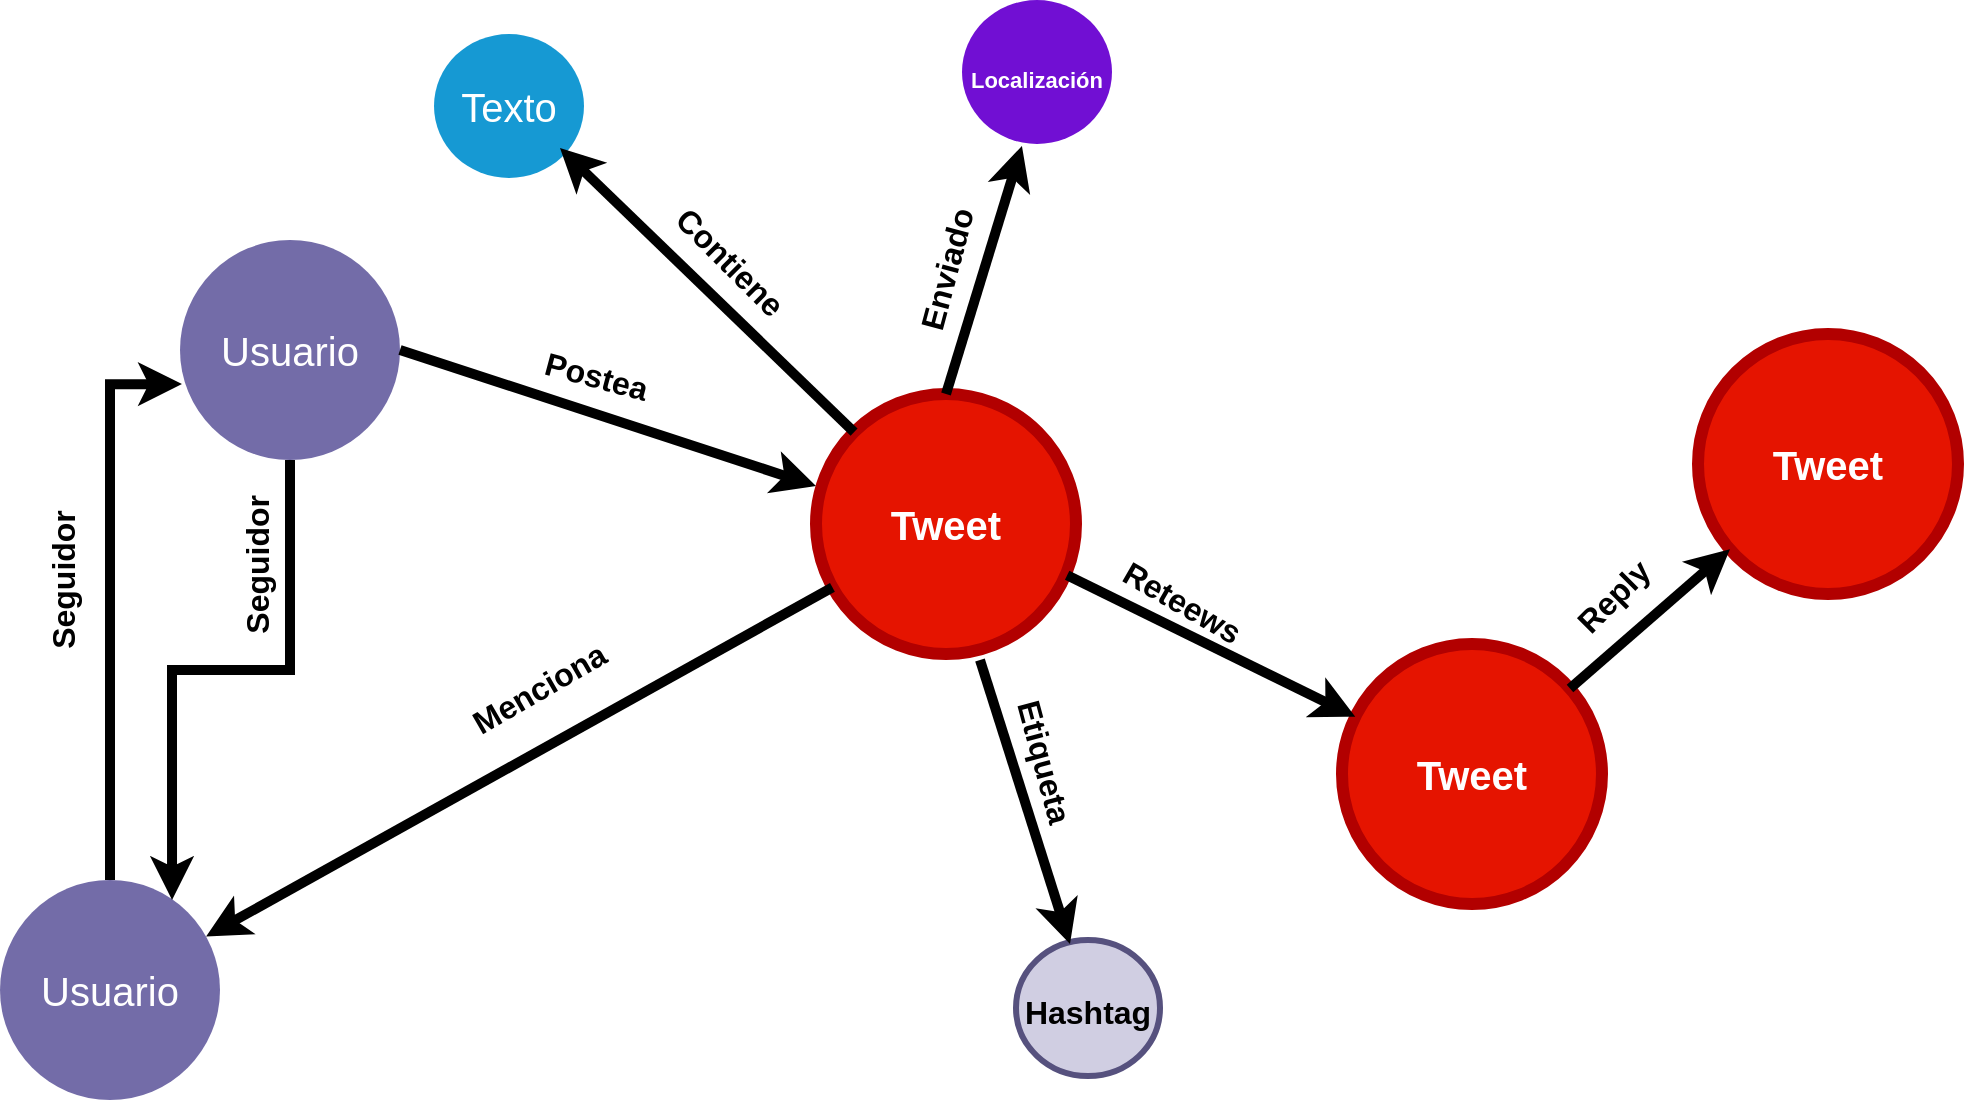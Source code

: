 <mxfile version="14.3.1" type="github">
  <diagram id="KC8PF-FosY6KFDm54O1g" name="Page-1">
    <mxGraphModel dx="1350" dy="804" grid="0" gridSize="10" guides="1" tooltips="1" connect="1" arrows="1" fold="1" page="1" pageScale="1" pageWidth="1100" pageHeight="850" math="0" shadow="0">
      <root>
        <mxCell id="0" />
        <mxCell id="1" parent="0" />
        <mxCell id="KFS9D50GNIWML1RvZ2ow-3" value="Texto" style="ellipse;whiteSpace=wrap;html=1;shadow=0;fontFamily=Helvetica;fontSize=20;fontColor=#FFFFFF;align=center;strokeWidth=3;fillColor=#1699D3;strokeColor=none;" parent="1" vertex="1">
          <mxGeometry x="299" y="188" width="75" height="72" as="geometry" />
        </mxCell>
        <mxCell id="KFS9D50GNIWML1RvZ2ow-8" value="&lt;font style=&quot;font-size: 16px&quot;&gt;&lt;b&gt;&lt;font style=&quot;font-size: 16px&quot;&gt;Hashtag&lt;/font&gt;&lt;/b&gt;&lt;/font&gt;" style="ellipse;whiteSpace=wrap;html=1;shadow=0;fontFamily=Helvetica;fontSize=20;align=center;strokeWidth=3;fillColor=#d0cee2;strokeColor=#56517e;" parent="1" vertex="1">
          <mxGeometry x="590" y="641" width="72" height="68" as="geometry" />
        </mxCell>
        <mxCell id="KFS9D50GNIWML1RvZ2ow-16" value="&lt;h3 style=&quot;font-size: 20px&quot;&gt;Tweet&lt;/h3&gt;" style="ellipse;whiteSpace=wrap;html=1;shadow=0;fontFamily=Helvetica;fontSize=30;fontColor=#ffffff;align=center;strokeColor=#B20000;strokeWidth=6;fillColor=#e51400;fontStyle=1;" parent="1" vertex="1">
          <mxGeometry x="490" y="368" width="130" height="130" as="geometry" />
        </mxCell>
        <mxCell id="KFS9D50GNIWML1RvZ2ow-49" style="edgeStyle=orthogonalEdgeStyle;rounded=0;orthogonalLoop=1;jettySize=auto;html=1;entryX=0.009;entryY=0.655;entryDx=0;entryDy=0;entryPerimeter=0;strokeWidth=5;fontSize=16;" parent="1" source="KFS9D50GNIWML1RvZ2ow-17" target="KFS9D50GNIWML1RvZ2ow-32" edge="1">
          <mxGeometry relative="1" as="geometry" />
        </mxCell>
        <mxCell id="KFS9D50GNIWML1RvZ2ow-17" value="Usuario" style="ellipse;whiteSpace=wrap;html=1;shadow=0;fontFamily=Helvetica;fontSize=20;fontColor=#FFFFFF;align=center;strokeWidth=3;fillColor=#736ca8;strokeColor=none;" parent="1" vertex="1">
          <mxGeometry x="82" y="611" width="110" height="110" as="geometry" />
        </mxCell>
        <mxCell id="KFS9D50GNIWML1RvZ2ow-25" value="&lt;h3 style=&quot;font-size: 20px&quot;&gt;Tweet&lt;/h3&gt;" style="ellipse;whiteSpace=wrap;html=1;shadow=0;fontFamily=Helvetica;fontSize=30;fontColor=#ffffff;align=center;strokeColor=#B20000;strokeWidth=6;fillColor=#e51400;fontStyle=1;" parent="1" vertex="1">
          <mxGeometry x="753" y="493" width="130" height="130" as="geometry" />
        </mxCell>
        <mxCell id="KFS9D50GNIWML1RvZ2ow-27" value="" style="endArrow=classic;html=1;exitX=0.966;exitY=0.697;exitDx=0;exitDy=0;strokeWidth=5;exitPerimeter=0;" parent="1" source="KFS9D50GNIWML1RvZ2ow-16" target="KFS9D50GNIWML1RvZ2ow-25" edge="1">
          <mxGeometry width="50" height="50" relative="1" as="geometry">
            <mxPoint x="486" y="421" as="sourcePoint" />
            <mxPoint x="745" y="504" as="targetPoint" />
          </mxGeometry>
        </mxCell>
        <mxCell id="KFS9D50GNIWML1RvZ2ow-28" value="&lt;h3 style=&quot;font-size: 20px&quot;&gt;Tweet&lt;/h3&gt;" style="ellipse;whiteSpace=wrap;html=1;shadow=0;fontFamily=Helvetica;fontSize=30;fontColor=#ffffff;align=center;strokeColor=#B20000;strokeWidth=6;fillColor=#e51400;fontStyle=1;" parent="1" vertex="1">
          <mxGeometry x="931" y="338" width="130" height="130" as="geometry" />
        </mxCell>
        <mxCell id="KFS9D50GNIWML1RvZ2ow-29" value="" style="endArrow=classic;html=1;strokeWidth=5;" parent="1" source="KFS9D50GNIWML1RvZ2ow-25" target="KFS9D50GNIWML1RvZ2ow-28" edge="1">
          <mxGeometry width="50" height="50" relative="1" as="geometry">
            <mxPoint x="840.998" y="545.003" as="sourcePoint" />
            <mxPoint x="1023.303" y="633.255" as="targetPoint" />
          </mxGeometry>
        </mxCell>
        <mxCell id="KFS9D50GNIWML1RvZ2ow-31" value="" style="endArrow=classic;html=1;strokeWidth=5;" parent="1" source="KFS9D50GNIWML1RvZ2ow-16" target="KFS9D50GNIWML1RvZ2ow-17" edge="1">
          <mxGeometry width="50" height="50" relative="1" as="geometry">
            <mxPoint x="537" y="474" as="sourcePoint" />
            <mxPoint x="620.303" y="650.255" as="targetPoint" />
            <Array as="points" />
          </mxGeometry>
        </mxCell>
        <mxCell id="KFS9D50GNIWML1RvZ2ow-50" style="edgeStyle=orthogonalEdgeStyle;rounded=0;orthogonalLoop=1;jettySize=auto;html=1;entryX=0.782;entryY=0.091;entryDx=0;entryDy=0;entryPerimeter=0;strokeWidth=5;fontSize=16;" parent="1" source="KFS9D50GNIWML1RvZ2ow-32" target="KFS9D50GNIWML1RvZ2ow-17" edge="1">
          <mxGeometry relative="1" as="geometry" />
        </mxCell>
        <mxCell id="KFS9D50GNIWML1RvZ2ow-32" value="Usuario" style="ellipse;whiteSpace=wrap;html=1;shadow=0;fontFamily=Helvetica;fontSize=20;fontColor=#FFFFFF;align=center;strokeWidth=3;fillColor=#736ca8;strokeColor=none;" parent="1" vertex="1">
          <mxGeometry x="172" y="291" width="110" height="110" as="geometry" />
        </mxCell>
        <mxCell id="KFS9D50GNIWML1RvZ2ow-33" value="" style="endArrow=classic;html=1;strokeWidth=5;exitX=1;exitY=0.5;exitDx=0;exitDy=0;entryX=0;entryY=0.354;entryDx=0;entryDy=0;entryPerimeter=0;" parent="1" source="KFS9D50GNIWML1RvZ2ow-32" target="KFS9D50GNIWML1RvZ2ow-16" edge="1">
          <mxGeometry width="50" height="50" relative="1" as="geometry">
            <mxPoint x="502.997" y="462.51" as="sourcePoint" />
            <mxPoint x="485" y="414" as="targetPoint" />
            <Array as="points" />
          </mxGeometry>
        </mxCell>
        <mxCell id="KFS9D50GNIWML1RvZ2ow-35" value="" style="endArrow=classic;html=1;strokeWidth=5;exitX=0;exitY=0;exitDx=0;exitDy=0;" parent="1" source="KFS9D50GNIWML1RvZ2ow-16" edge="1">
          <mxGeometry width="50" height="50" relative="1" as="geometry">
            <mxPoint x="506.16" y="363.003" as="sourcePoint" />
            <mxPoint x="361.997" y="244.998" as="targetPoint" />
            <Array as="points" />
          </mxGeometry>
        </mxCell>
        <mxCell id="KFS9D50GNIWML1RvZ2ow-36" value="&lt;div style=&quot;font-size: 16px;&quot;&gt;&lt;b style=&quot;font-size: 16px;&quot;&gt;Reteews&lt;/b&gt;&lt;/div&gt;" style="text;html=1;strokeColor=none;fillColor=none;align=center;verticalAlign=middle;whiteSpace=wrap;rounded=0;rotation=30;fontSize=16;" parent="1" vertex="1">
          <mxGeometry x="643.74" y="456.92" width="58.92" height="29.58" as="geometry" />
        </mxCell>
        <mxCell id="KFS9D50GNIWML1RvZ2ow-39" value="&lt;font style=&quot;font-size: 16px&quot;&gt;&lt;span&gt;Reply&lt;/span&gt;&lt;/font&gt;" style="text;html=1;strokeColor=none;fillColor=none;align=center;verticalAlign=middle;whiteSpace=wrap;rounded=0;rotation=-45;fontStyle=1" parent="1" vertex="1">
          <mxGeometry x="859" y="454" width="58.92" height="29.58" as="geometry" />
        </mxCell>
        <mxCell id="KFS9D50GNIWML1RvZ2ow-40" value="&lt;div style=&quot;font-size: 16px&quot;&gt;&lt;b&gt;Contiene&lt;/b&gt;&lt;/div&gt;" style="text;html=1;strokeColor=none;fillColor=none;align=center;verticalAlign=middle;whiteSpace=wrap;rounded=0;rotation=45;" parent="1" vertex="1">
          <mxGeometry x="418" y="287" width="58.92" height="29.58" as="geometry" />
        </mxCell>
        <mxCell id="KFS9D50GNIWML1RvZ2ow-42" value="&lt;div style=&quot;font-size: 16px&quot;&gt;&lt;b&gt;Postea&lt;br&gt;&lt;/b&gt;&lt;/div&gt;" style="text;html=1;strokeColor=none;fillColor=none;align=center;verticalAlign=middle;whiteSpace=wrap;rounded=0;rotation=15;" parent="1" vertex="1">
          <mxGeometry x="351" y="344" width="58.92" height="29.58" as="geometry" />
        </mxCell>
        <mxCell id="KFS9D50GNIWML1RvZ2ow-43" value="&lt;div style=&quot;font-size: 16px&quot;&gt;&lt;b&gt;Menciona&lt;br&gt;&lt;/b&gt;&lt;/div&gt;" style="text;html=1;strokeColor=none;fillColor=none;align=center;verticalAlign=middle;whiteSpace=wrap;rounded=0;rotation=-30;" parent="1" vertex="1">
          <mxGeometry x="322" y="500" width="58.92" height="29.58" as="geometry" />
        </mxCell>
        <mxCell id="KFS9D50GNIWML1RvZ2ow-46" value="" style="endArrow=classic;html=1;strokeWidth=5;entryX=0.375;entryY=0.029;entryDx=0;entryDy=0;entryPerimeter=0;" parent="1" target="KFS9D50GNIWML1RvZ2ow-8" edge="1">
          <mxGeometry width="50" height="50" relative="1" as="geometry">
            <mxPoint x="572" y="501" as="sourcePoint" />
            <mxPoint x="461.997" y="662.928" as="targetPoint" />
            <Array as="points" />
          </mxGeometry>
        </mxCell>
        <mxCell id="KFS9D50GNIWML1RvZ2ow-47" value="&lt;font style=&quot;font-size: 16px&quot;&gt;&lt;b&gt;Etiqueta&lt;/b&gt;&lt;/font&gt;" style="text;html=1;strokeColor=none;fillColor=none;align=center;verticalAlign=middle;whiteSpace=wrap;rounded=0;rotation=75;" parent="1" vertex="1">
          <mxGeometry x="573" y="544" width="63" height="16" as="geometry" />
        </mxCell>
        <mxCell id="KFS9D50GNIWML1RvZ2ow-51" value="&lt;font style=&quot;font-size: 16px&quot;&gt;&lt;b&gt;Seguidor &lt;/b&gt;&lt;/font&gt;" style="text;html=1;strokeColor=none;fillColor=none;align=center;verticalAlign=middle;whiteSpace=wrap;rounded=0;rotation=-90;" parent="1" vertex="1">
          <mxGeometry x="84" y="446" width="58.92" height="29.58" as="geometry" />
        </mxCell>
        <mxCell id="KFS9D50GNIWML1RvZ2ow-52" value="&lt;font style=&quot;font-size: 16px&quot;&gt;&lt;b&gt;Seguidor &lt;/b&gt;&lt;/font&gt;" style="text;html=1;strokeColor=none;fillColor=none;align=center;verticalAlign=middle;whiteSpace=wrap;rounded=0;rotation=-90;" parent="1" vertex="1">
          <mxGeometry x="181" y="438.42" width="58.92" height="29.58" as="geometry" />
        </mxCell>
        <mxCell id="KFS9D50GNIWML1RvZ2ow-53" value="" style="endArrow=classic;html=1;strokeWidth=5;exitX=0.5;exitY=0;exitDx=0;exitDy=0;entryX=0.342;entryY=0.986;entryDx=0;entryDy=0;entryPerimeter=0;" parent="1" source="KFS9D50GNIWML1RvZ2ow-16" edge="1">
          <mxGeometry width="50" height="50" relative="1" as="geometry">
            <mxPoint x="732.038" y="402.038" as="sourcePoint" />
            <mxPoint x="592.966" y="243.992" as="targetPoint" />
            <Array as="points" />
          </mxGeometry>
        </mxCell>
        <mxCell id="KFS9D50GNIWML1RvZ2ow-55" value="&lt;font style=&quot;font-size: 11px&quot;&gt;&lt;b&gt;&lt;font style=&quot;font-size: 11px&quot;&gt;Localización&lt;/font&gt;&lt;/b&gt;&lt;/font&gt;" style="ellipse;whiteSpace=wrap;html=1;shadow=0;fontFamily=Helvetica;fontSize=20;fontColor=#FFFFFF;align=center;strokeWidth=3;strokeColor=none;fillColor=#710FD3;" parent="1" vertex="1">
          <mxGeometry x="563" y="171" width="75" height="72" as="geometry" />
        </mxCell>
        <mxCell id="KFS9D50GNIWML1RvZ2ow-57" value="&lt;font style=&quot;font-size: 16px&quot;&gt;&lt;b&gt;Enviado&lt;/b&gt;&lt;/font&gt;" style="text;html=1;strokeColor=none;fillColor=none;align=center;verticalAlign=middle;whiteSpace=wrap;rounded=0;rotation=-75;" parent="1" vertex="1">
          <mxGeometry x="525.54" y="291" width="58.92" height="29.58" as="geometry" />
        </mxCell>
      </root>
    </mxGraphModel>
  </diagram>
</mxfile>
